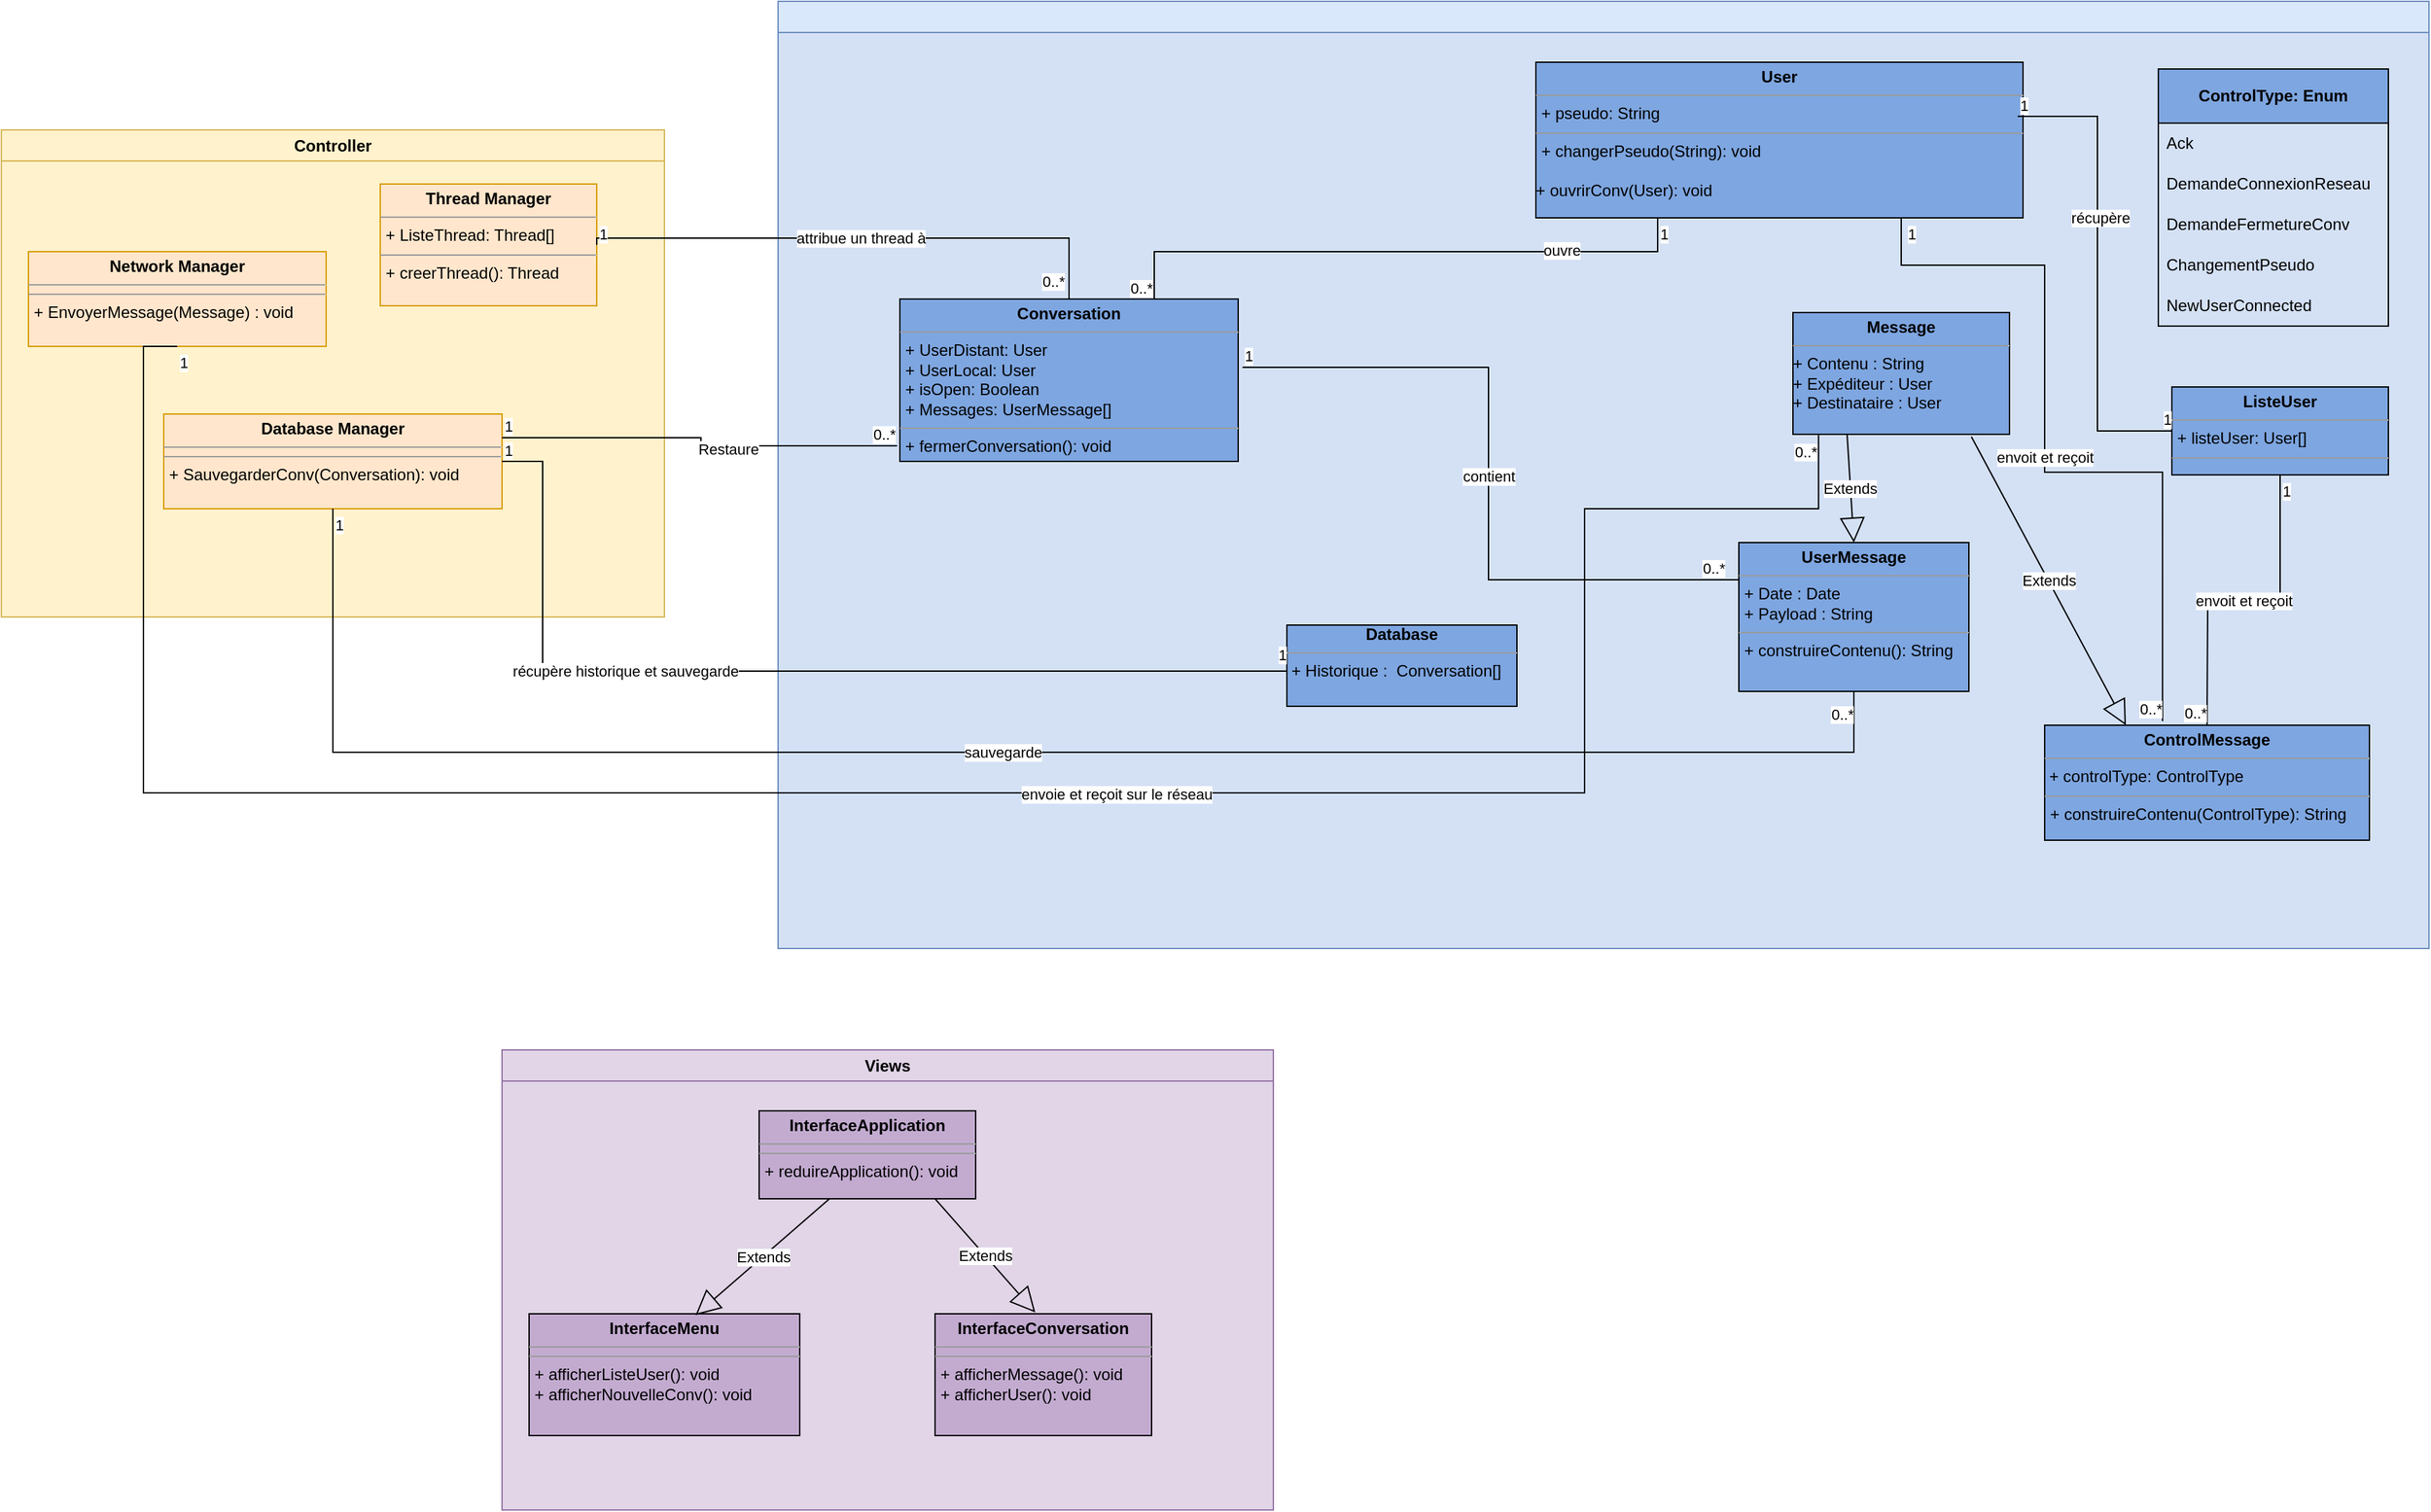 <mxfile version="20.5.3" type="github">
  <diagram id="C5RBs43oDa-KdzZeNtuy" name="Page-1">
    <mxGraphModel dx="2249" dy="1882" grid="1" gridSize="10" guides="1" tooltips="1" connect="1" arrows="1" fold="1" page="1" pageScale="1" pageWidth="827" pageHeight="1169" math="0" shadow="0">
      <root>
        <mxCell id="WIyWlLk6GJQsqaUBKTNV-0" />
        <mxCell id="WIyWlLk6GJQsqaUBKTNV-1" parent="WIyWlLk6GJQsqaUBKTNV-0" />
        <mxCell id="UPsKfftQwJRPj4qGPjUT-1" value="&lt;div&gt;Controller&lt;/div&gt;" style="swimlane;whiteSpace=wrap;html=1;fillColor=#fff2cc;strokeColor=#d6b656;gradientColor=none;swimlaneFillColor=#FFF2CC;" parent="WIyWlLk6GJQsqaUBKTNV-1" vertex="1">
          <mxGeometry x="-140" y="-230" width="490" height="360" as="geometry">
            <mxRectangle x="150" y="270" width="100" height="30" as="alternateBounds" />
          </mxGeometry>
        </mxCell>
        <mxCell id="UPsKfftQwJRPj4qGPjUT-6" value="&lt;p style=&quot;margin:0px;margin-top:4px;text-align:center;&quot;&gt;&lt;b&gt;Thread Manager&lt;br&gt;&lt;/b&gt;&lt;/p&gt;&lt;hr size=&quot;1&quot;&gt;&lt;p style=&quot;margin:0px;margin-left:4px;&quot;&gt;+ ListeThread: Thread[] &lt;br&gt;&lt;/p&gt;&lt;hr size=&quot;1&quot;&gt;&lt;p style=&quot;margin:0px;margin-left:4px;&quot;&gt;+ creerThread(): Thread&lt;br&gt;&lt;/p&gt;" style="verticalAlign=top;align=left;overflow=fill;fontSize=12;fontFamily=Helvetica;html=1;fillColor=#ffe6cc;strokeColor=#d79b00;" parent="UPsKfftQwJRPj4qGPjUT-1" vertex="1">
          <mxGeometry x="280" y="40" width="160" height="90" as="geometry" />
        </mxCell>
        <mxCell id="UPsKfftQwJRPj4qGPjUT-7" value="&lt;p style=&quot;margin:0px;margin-top:4px;text-align:center;&quot;&gt;&lt;b&gt;Database Manager&lt;br&gt;&lt;/b&gt;&lt;/p&gt;&lt;hr size=&quot;1&quot;&gt;&lt;hr size=&quot;1&quot;&gt;&lt;p style=&quot;margin:0px;margin-left:4px;&quot;&gt;+ SauvegarderConv(Conversation): void&lt;br&gt;&lt;/p&gt;" style="verticalAlign=top;align=left;overflow=fill;fontSize=12;fontFamily=Helvetica;html=1;fillColor=#ffe6cc;strokeColor=#d79b00;" parent="UPsKfftQwJRPj4qGPjUT-1" vertex="1">
          <mxGeometry x="120" y="210" width="250" height="70" as="geometry" />
        </mxCell>
        <mxCell id="UPsKfftQwJRPj4qGPjUT-5" value="&lt;p style=&quot;margin:0px;margin-top:4px;text-align:center;&quot;&gt;&lt;b&gt;Network Manager&lt;br&gt;&lt;/b&gt;&lt;/p&gt;&lt;hr size=&quot;1&quot;&gt;&lt;hr size=&quot;1&quot;&gt;&lt;p style=&quot;margin:0px;margin-left:4px;&quot;&gt;+ EnvoyerMessage(Message) : void&lt;br&gt;&lt;/p&gt;&lt;p style=&quot;margin:0px;margin-left:4px;&quot;&gt;&lt;br&gt;&lt;/p&gt;&lt;p style=&quot;margin:0px;margin-left:4px;&quot;&gt;&lt;br&gt;&lt;/p&gt;" style="verticalAlign=top;align=left;overflow=fill;fontSize=12;fontFamily=Helvetica;html=1;fillColor=#ffe6cc;strokeColor=#d79b00;" parent="UPsKfftQwJRPj4qGPjUT-1" vertex="1">
          <mxGeometry x="20" y="90" width="220" height="70" as="geometry" />
        </mxCell>
        <mxCell id="UPsKfftQwJRPj4qGPjUT-2" value="&lt;div&gt;Views&lt;/div&gt;" style="swimlane;whiteSpace=wrap;html=1;fillColor=#e1d5e7;strokeColor=#9673a6;swimlaneFillColor=#E1D5E7;" parent="WIyWlLk6GJQsqaUBKTNV-1" vertex="1">
          <mxGeometry x="230" y="450" width="570" height="340" as="geometry">
            <mxRectangle x="150" y="270" width="100" height="30" as="alternateBounds" />
          </mxGeometry>
        </mxCell>
        <mxCell id="UPsKfftQwJRPj4qGPjUT-47" value="&lt;p style=&quot;margin:0px;margin-top:4px;text-align:center;&quot;&gt;&lt;b&gt;InterfaceMenu&lt;/b&gt;&lt;br&gt;&lt;/p&gt;&lt;hr size=&quot;1&quot;&gt;&lt;hr size=&quot;1&quot;&gt;&lt;p style=&quot;margin:0px;margin-left:4px;&quot;&gt;+ afficherListeUser(): void&lt;/p&gt;&lt;p style=&quot;margin:0px;margin-left:4px;&quot;&gt;+ afficherNouvelleConv(): void&lt;br&gt;&lt;/p&gt;" style="verticalAlign=top;align=left;overflow=fill;fontSize=12;fontFamily=Helvetica;html=1;fillColor=#C3ABD0;" parent="UPsKfftQwJRPj4qGPjUT-2" vertex="1">
          <mxGeometry x="20" y="195" width="200" height="90" as="geometry" />
        </mxCell>
        <mxCell id="GiMUJ_xKoqUu7y3irece-8" value="&lt;p style=&quot;margin:0px;margin-top:4px;text-align:center;&quot;&gt;&lt;b&gt;InterfaceApplication&lt;/b&gt;&lt;/p&gt;&lt;hr size=&quot;1&quot;&gt;&lt;hr size=&quot;1&quot;&gt;&lt;p style=&quot;margin:0px;margin-left:4px;&quot;&gt;+ reduireApplication(): void &lt;br&gt;&lt;/p&gt;" style="verticalAlign=top;align=left;overflow=fill;fontSize=12;fontFamily=Helvetica;html=1;fillColor=#C3ABD0;" parent="UPsKfftQwJRPj4qGPjUT-2" vertex="1">
          <mxGeometry x="190" y="45" width="160" height="65" as="geometry" />
        </mxCell>
        <mxCell id="UPsKfftQwJRPj4qGPjUT-19" value="&lt;p style=&quot;margin:0px;margin-top:4px;text-align:center;&quot;&gt;&lt;b&gt;InterfaceConversation&lt;/b&gt;&lt;/p&gt;&lt;hr size=&quot;1&quot;&gt;&lt;hr size=&quot;1&quot;&gt;&lt;p style=&quot;margin:0px;margin-left:4px;&quot;&gt;+ afficherMessage(): void&lt;/p&gt;&lt;p style=&quot;margin:0px;margin-left:4px;&quot;&gt;+ afficherUser(): void &lt;br&gt;&lt;/p&gt;" style="verticalAlign=top;align=left;overflow=fill;fontSize=12;fontFamily=Helvetica;html=1;fillColor=#C3ABD0;" parent="UPsKfftQwJRPj4qGPjUT-2" vertex="1">
          <mxGeometry x="320" y="195" width="160" height="90" as="geometry" />
        </mxCell>
        <mxCell id="GiMUJ_xKoqUu7y3irece-9" value="Extends" style="endArrow=block;endSize=16;endFill=0;html=1;rounded=0;entryX=0.463;entryY=-0.011;entryDx=0;entryDy=0;exitX=0.914;exitY=1.019;exitDx=0;exitDy=0;exitPerimeter=0;entryPerimeter=0;" parent="UPsKfftQwJRPj4qGPjUT-2" target="UPsKfftQwJRPj4qGPjUT-19" edge="1">
          <mxGeometry width="160" relative="1" as="geometry">
            <mxPoint x="320.0" y="110" as="sourcePoint" />
            <mxPoint x="378.76" y="227.29" as="targetPoint" />
          </mxGeometry>
        </mxCell>
        <mxCell id="GiMUJ_xKoqUu7y3irece-10" value="Extends" style="endArrow=block;endSize=16;endFill=0;html=1;rounded=0;entryX=0.615;entryY=0.011;entryDx=0;entryDy=0;entryPerimeter=0;exitX=0.325;exitY=1;exitDx=0;exitDy=0;exitPerimeter=0;" parent="UPsKfftQwJRPj4qGPjUT-2" source="GiMUJ_xKoqUu7y3irece-8" target="UPsKfftQwJRPj4qGPjUT-47" edge="1">
          <mxGeometry width="160" relative="1" as="geometry">
            <mxPoint x="230" y="115" as="sourcePoint" />
            <mxPoint x="404.08" y="204.01" as="targetPoint" />
          </mxGeometry>
        </mxCell>
        <mxCell id="UPsKfftQwJRPj4qGPjUT-3" value="&lt;br/&gt;" style="swimlane;whiteSpace=wrap;html=1;fillColor=#dae8fc;strokeColor=#6c8ebf;swimlaneFillColor=#D4E1F5;" parent="WIyWlLk6GJQsqaUBKTNV-1" vertex="1">
          <mxGeometry x="434" y="-325" width="1220" height="700" as="geometry">
            <mxRectangle x="150" y="270" width="100" height="30" as="alternateBounds" />
          </mxGeometry>
        </mxCell>
        <mxCell id="UPsKfftQwJRPj4qGPjUT-9" value="&lt;p style=&quot;margin:0px;margin-top:4px;text-align:center;&quot;&gt;&lt;b&gt;Message&lt;/b&gt;&lt;br&gt;&lt;/p&gt;&lt;hr size=&quot;1&quot;&gt;&lt;div&gt;+ Contenu : String &lt;br&gt;&lt;/div&gt;&lt;div&gt;+ Expéditeur : User&lt;/div&gt;&lt;div&gt;+ Destinataire : User&lt;br&gt;&lt;/div&gt;" style="verticalAlign=top;align=left;overflow=fill;fontSize=12;fontFamily=Helvetica;html=1;fillColor=#7EA6E0;" parent="UPsKfftQwJRPj4qGPjUT-3" vertex="1">
          <mxGeometry x="750" y="230" width="160" height="90" as="geometry" />
        </mxCell>
        <mxCell id="UPsKfftQwJRPj4qGPjUT-10" value="&lt;p style=&quot;margin:0px;margin-top:4px;text-align:center;&quot;&gt;&lt;b&gt;Conversation&lt;/b&gt;&lt;/p&gt;&lt;hr size=&quot;1&quot;&gt;&lt;p style=&quot;margin:0px;margin-left:4px;&quot;&gt;+ UserDistant: User&lt;/p&gt;&lt;p style=&quot;margin:0px;margin-left:4px;&quot;&gt;+ UserLocal: User&lt;br&gt;&lt;/p&gt;&lt;p style=&quot;margin:0px;margin-left:4px;&quot;&gt;+ isOpen: Boolean&lt;/p&gt;&lt;p style=&quot;margin:0px;margin-left:4px;&quot;&gt;+ Messages: UserMessage[]&lt;br&gt;&lt;/p&gt;&lt;hr size=&quot;1&quot;&gt;&lt;p style=&quot;margin:0px;margin-left:4px;&quot;&gt;+ fermerConversation(): void&lt;/p&gt;" style="verticalAlign=top;align=left;overflow=fill;fontSize=12;fontFamily=Helvetica;html=1;fillColor=#7EA6E0;" parent="UPsKfftQwJRPj4qGPjUT-3" vertex="1">
          <mxGeometry x="90" y="220" width="250" height="120" as="geometry" />
        </mxCell>
        <mxCell id="UPsKfftQwJRPj4qGPjUT-13" value="contient" style="endArrow=none;html=1;edgeStyle=orthogonalEdgeStyle;rounded=0;entryX=0;entryY=0.25;entryDx=0;entryDy=0;exitX=1.013;exitY=0.421;exitDx=0;exitDy=0;exitPerimeter=0;" parent="UPsKfftQwJRPj4qGPjUT-3" source="UPsKfftQwJRPj4qGPjUT-10" target="UPsKfftQwJRPj4qGPjUT-35" edge="1">
          <mxGeometry relative="1" as="geometry">
            <mxPoint x="170" y="94.5" as="sourcePoint" />
            <mxPoint x="330" y="94.5" as="targetPoint" />
          </mxGeometry>
        </mxCell>
        <mxCell id="UPsKfftQwJRPj4qGPjUT-14" value="1" style="edgeLabel;resizable=0;html=1;align=left;verticalAlign=bottom;" parent="UPsKfftQwJRPj4qGPjUT-13" connectable="0" vertex="1">
          <mxGeometry x="-1" relative="1" as="geometry" />
        </mxCell>
        <mxCell id="UPsKfftQwJRPj4qGPjUT-15" value="&lt;div&gt;0..*&lt;/div&gt;" style="edgeLabel;resizable=0;html=1;align=right;verticalAlign=bottom;" parent="UPsKfftQwJRPj4qGPjUT-13" connectable="0" vertex="1">
          <mxGeometry x="1" relative="1" as="geometry">
            <mxPoint x="-10" as="offset" />
          </mxGeometry>
        </mxCell>
        <mxCell id="UPsKfftQwJRPj4qGPjUT-20" value="&lt;p style=&quot;margin:0px;margin-top:4px;text-align:center;&quot;&gt;&lt;b&gt;User&lt;/b&gt;&lt;/p&gt;&lt;hr size=&quot;1&quot;&gt;&lt;p style=&quot;margin:0px;margin-left:4px;&quot;&gt;+ pseudo: String&lt;/p&gt;&lt;hr size=&quot;1&quot;&gt;&lt;p style=&quot;margin:0px;margin-left:4px;&quot;&gt;+ changerPseudo(String): void&lt;br&gt;&lt;/p&gt;&lt;div&gt;&lt;br&gt;&lt;/div&gt;&lt;div&gt;+ ouvrirConv(User): void&lt;/div&gt;" style="verticalAlign=top;align=left;overflow=fill;fontSize=12;fontFamily=Helvetica;html=1;fillColor=#7EA6E0;" parent="UPsKfftQwJRPj4qGPjUT-3" vertex="1">
          <mxGeometry x="560" y="45" width="360" height="115" as="geometry" />
        </mxCell>
        <mxCell id="UPsKfftQwJRPj4qGPjUT-26" value="" style="endArrow=none;html=1;edgeStyle=orthogonalEdgeStyle;rounded=0;entryX=0.75;entryY=0;entryDx=0;entryDy=0;exitX=0.25;exitY=1;exitDx=0;exitDy=0;" parent="UPsKfftQwJRPj4qGPjUT-3" source="UPsKfftQwJRPj4qGPjUT-20" target="UPsKfftQwJRPj4qGPjUT-10" edge="1">
          <mxGeometry relative="1" as="geometry">
            <mxPoint x="270" y="240" as="sourcePoint" />
            <mxPoint x="430" y="240" as="targetPoint" />
            <Array as="points">
              <mxPoint x="650" y="185" />
              <mxPoint x="278" y="185" />
              <mxPoint x="278" y="220" />
            </Array>
          </mxGeometry>
        </mxCell>
        <mxCell id="UPsKfftQwJRPj4qGPjUT-27" value="1" style="edgeLabel;resizable=0;html=1;align=left;verticalAlign=bottom;" parent="UPsKfftQwJRPj4qGPjUT-26" connectable="0" vertex="1">
          <mxGeometry x="-1" relative="1" as="geometry">
            <mxPoint y="20" as="offset" />
          </mxGeometry>
        </mxCell>
        <mxCell id="UPsKfftQwJRPj4qGPjUT-28" value="0..*" style="edgeLabel;resizable=0;html=1;align=right;verticalAlign=bottom;" parent="UPsKfftQwJRPj4qGPjUT-26" connectable="0" vertex="1">
          <mxGeometry x="1" relative="1" as="geometry" />
        </mxCell>
        <mxCell id="UPsKfftQwJRPj4qGPjUT-29" value="ouvre" style="edgeLabel;html=1;align=center;verticalAlign=middle;resizable=0;points=[];" parent="UPsKfftQwJRPj4qGPjUT-26" vertex="1" connectable="0">
          <mxGeometry x="-0.557" y="-2" relative="1" as="geometry">
            <mxPoint y="1" as="offset" />
          </mxGeometry>
        </mxCell>
        <mxCell id="UPsKfftQwJRPj4qGPjUT-35" value="&lt;p style=&quot;margin:0px;margin-top:4px;text-align:center;&quot;&gt;&lt;b&gt;UserMessage&lt;/b&gt;&lt;br&gt;&lt;/p&gt;&lt;hr size=&quot;1&quot;&gt;&lt;p style=&quot;margin:0px;margin-left:4px;&quot;&gt;+ Date : Date &lt;br&gt;&lt;/p&gt;&lt;p style=&quot;margin:0px;margin-left:4px;&quot;&gt;+ Payload : String&lt;/p&gt;&lt;hr size=&quot;1&quot;&gt;&lt;p style=&quot;margin:0px;margin-left:4px;&quot;&gt;+ construireContenu(): String&lt;br&gt;&lt;/p&gt;" style="verticalAlign=top;align=left;overflow=fill;fontSize=12;fontFamily=Helvetica;html=1;fillColor=#7EA6E0;" parent="UPsKfftQwJRPj4qGPjUT-3" vertex="1">
          <mxGeometry x="710" y="400" width="170" height="110" as="geometry" />
        </mxCell>
        <mxCell id="UPsKfftQwJRPj4qGPjUT-36" value="Extends" style="endArrow=block;endSize=16;endFill=0;html=1;rounded=0;entryX=0.5;entryY=0;entryDx=0;entryDy=0;exitX=0.25;exitY=1;exitDx=0;exitDy=0;" parent="UPsKfftQwJRPj4qGPjUT-3" source="UPsKfftQwJRPj4qGPjUT-9" target="UPsKfftQwJRPj4qGPjUT-35" edge="1">
          <mxGeometry width="160" relative="1" as="geometry">
            <mxPoint x="380" y="220" as="sourcePoint" />
            <mxPoint x="540" y="220" as="targetPoint" />
          </mxGeometry>
        </mxCell>
        <mxCell id="UPsKfftQwJRPj4qGPjUT-40" value="&lt;p style=&quot;margin:0px;margin-top:4px;text-align:center;&quot;&gt;&lt;b&gt;ControlMessage&lt;/b&gt;&lt;br&gt;&lt;/p&gt;&lt;hr size=&quot;1&quot;&gt;&amp;nbsp;+ controlType: ControlType&lt;br&gt;&lt;hr size=&quot;1&quot;&gt;&lt;p style=&quot;margin:0px;margin-left:4px;&quot;&gt;+ construireContenu(ControlType): String&lt;br&gt;&lt;/p&gt;" style="verticalAlign=top;align=left;overflow=fill;fontSize=12;fontFamily=Helvetica;html=1;fillColor=#7EA6E0;" parent="UPsKfftQwJRPj4qGPjUT-3" vertex="1">
          <mxGeometry x="936" y="535" width="240" height="85" as="geometry" />
        </mxCell>
        <mxCell id="UPsKfftQwJRPj4qGPjUT-41" value="&lt;b&gt;ControlType: Enum&lt;/b&gt;" style="swimlane;fontStyle=0;childLayout=stackLayout;horizontal=1;startSize=40;horizontalStack=0;resizeParent=1;resizeParentMax=0;resizeLast=0;collapsible=1;marginBottom=0;whiteSpace=wrap;html=1;fillColor=#7EA6E0;" parent="UPsKfftQwJRPj4qGPjUT-3" vertex="1">
          <mxGeometry x="1020" y="50" width="170" height="190" as="geometry" />
        </mxCell>
        <mxCell id="UPsKfftQwJRPj4qGPjUT-42" value="Ack " style="text;strokeColor=none;fillColor=none;align=left;verticalAlign=middle;spacingLeft=4;spacingRight=4;overflow=hidden;points=[[0,0.5],[1,0.5]];portConstraint=eastwest;rotatable=0;whiteSpace=wrap;html=1;" parent="UPsKfftQwJRPj4qGPjUT-41" vertex="1">
          <mxGeometry y="40" width="170" height="30" as="geometry" />
        </mxCell>
        <mxCell id="UPsKfftQwJRPj4qGPjUT-43" value="DemandeConnexionReseau" style="text;strokeColor=none;fillColor=none;align=left;verticalAlign=middle;spacingLeft=4;spacingRight=4;overflow=hidden;points=[[0,0.5],[1,0.5]];portConstraint=eastwest;rotatable=0;whiteSpace=wrap;html=1;" parent="UPsKfftQwJRPj4qGPjUT-41" vertex="1">
          <mxGeometry y="70" width="170" height="30" as="geometry" />
        </mxCell>
        <mxCell id="UPsKfftQwJRPj4qGPjUT-44" value="DemandeFermetureConv" style="text;strokeColor=none;fillColor=none;align=left;verticalAlign=middle;spacingLeft=4;spacingRight=4;overflow=hidden;points=[[0,0.5],[1,0.5]];portConstraint=eastwest;rotatable=0;whiteSpace=wrap;html=1;" parent="UPsKfftQwJRPj4qGPjUT-41" vertex="1">
          <mxGeometry y="100" width="170" height="30" as="geometry" />
        </mxCell>
        <mxCell id="UPsKfftQwJRPj4qGPjUT-65" value="ChangementPseudo" style="text;strokeColor=none;fillColor=none;align=left;verticalAlign=middle;spacingLeft=4;spacingRight=4;overflow=hidden;points=[[0,0.5],[1,0.5]];portConstraint=eastwest;rotatable=0;whiteSpace=wrap;html=1;" parent="UPsKfftQwJRPj4qGPjUT-41" vertex="1">
          <mxGeometry y="130" width="170" height="30" as="geometry" />
        </mxCell>
        <mxCell id="GiMUJ_xKoqUu7y3irece-7" value="NewUserConnected" style="text;strokeColor=none;fillColor=none;align=left;verticalAlign=middle;spacingLeft=4;spacingRight=4;overflow=hidden;points=[[0,0.5],[1,0.5]];portConstraint=eastwest;rotatable=0;whiteSpace=wrap;html=1;" parent="UPsKfftQwJRPj4qGPjUT-41" vertex="1">
          <mxGeometry y="160" width="170" height="30" as="geometry" />
        </mxCell>
        <mxCell id="UPsKfftQwJRPj4qGPjUT-45" value="Extends" style="endArrow=block;endSize=16;endFill=0;html=1;rounded=0;entryX=0.25;entryY=0;entryDx=0;entryDy=0;exitX=0.824;exitY=1.019;exitDx=0;exitDy=0;exitPerimeter=0;" parent="UPsKfftQwJRPj4qGPjUT-3" source="UPsKfftQwJRPj4qGPjUT-9" target="UPsKfftQwJRPj4qGPjUT-40" edge="1">
          <mxGeometry width="160" relative="1" as="geometry">
            <mxPoint x="750" y="415" as="sourcePoint" />
            <mxPoint x="748.76" y="247.29" as="targetPoint" />
          </mxGeometry>
        </mxCell>
        <mxCell id="UPsKfftQwJRPj4qGPjUT-48" value="&lt;div align=&quot;center&quot;&gt;&lt;b&gt;Database&lt;/b&gt;&lt;br&gt;&lt;/div&gt;&lt;hr size=&quot;1&quot;&gt;&amp;nbsp;+ Historique :&amp;nbsp; Conversation[]&lt;br&gt;&lt;p style=&quot;margin:0px;margin-left:4px;&quot;&gt;&lt;br&gt;&lt;/p&gt;" style="verticalAlign=top;align=left;overflow=fill;fontSize=12;fontFamily=Helvetica;html=1;fillColor=#7EA6E0;" parent="UPsKfftQwJRPj4qGPjUT-3" vertex="1">
          <mxGeometry x="376" y="461" width="170" height="60" as="geometry" />
        </mxCell>
        <mxCell id="UPsKfftQwJRPj4qGPjUT-67" value="&lt;p style=&quot;margin:0px;margin-top:4px;text-align:center;&quot;&gt;&lt;b&gt;ListeUser&lt;/b&gt;&lt;br&gt;&lt;/p&gt;&lt;hr size=&quot;1&quot;&gt;&lt;p style=&quot;margin:0px;margin-left:4px;&quot;&gt;+ listeUser: User[]&lt;br&gt;&lt;/p&gt;&lt;hr size=&quot;1&quot;&gt;&lt;p style=&quot;margin:0px;margin-left:4px;&quot;&gt;&lt;br&gt;&lt;/p&gt;" style="verticalAlign=top;align=left;overflow=fill;fontSize=12;fontFamily=Helvetica;html=1;fillColor=#7EA6E0;" parent="UPsKfftQwJRPj4qGPjUT-3" vertex="1">
          <mxGeometry x="1030" y="285" width="160" height="65" as="geometry" />
        </mxCell>
        <mxCell id="GiMUJ_xKoqUu7y3irece-11" value="envoit et reçoit" style="endArrow=none;html=1;edgeStyle=orthogonalEdgeStyle;rounded=0;exitX=0.75;exitY=1;exitDx=0;exitDy=0;entryX=0.363;entryY=-0.035;entryDx=0;entryDy=0;entryPerimeter=0;" parent="UPsKfftQwJRPj4qGPjUT-3" source="UPsKfftQwJRPj4qGPjUT-20" target="UPsKfftQwJRPj4qGPjUT-40" edge="1">
          <mxGeometry relative="1" as="geometry">
            <mxPoint x="660" y="240" as="sourcePoint" />
            <mxPoint x="1026" y="485" as="targetPoint" />
            <Array as="points">
              <mxPoint x="830" y="195" />
              <mxPoint x="936" y="195" />
              <mxPoint x="936" y="348" />
              <mxPoint x="1023" y="348" />
            </Array>
          </mxGeometry>
        </mxCell>
        <mxCell id="GiMUJ_xKoqUu7y3irece-12" value="1" style="edgeLabel;resizable=0;html=1;align=left;verticalAlign=bottom;" parent="GiMUJ_xKoqUu7y3irece-11" connectable="0" vertex="1">
          <mxGeometry x="-1" relative="1" as="geometry">
            <mxPoint x="3" y="20" as="offset" />
          </mxGeometry>
        </mxCell>
        <mxCell id="GiMUJ_xKoqUu7y3irece-13" value="&lt;div&gt;0..*&lt;/div&gt;" style="edgeLabel;resizable=0;html=1;align=right;verticalAlign=bottom;" parent="GiMUJ_xKoqUu7y3irece-11" connectable="0" vertex="1">
          <mxGeometry x="1" relative="1" as="geometry" />
        </mxCell>
        <mxCell id="GiMUJ_xKoqUu7y3irece-15" value="envoit et reçoit" style="endArrow=none;html=1;edgeStyle=orthogonalEdgeStyle;rounded=0;exitX=0.5;exitY=1;exitDx=0;exitDy=0;" parent="UPsKfftQwJRPj4qGPjUT-3" source="UPsKfftQwJRPj4qGPjUT-67" edge="1">
          <mxGeometry relative="1" as="geometry">
            <mxPoint x="576" y="415" as="sourcePoint" />
            <mxPoint x="1056" y="535" as="targetPoint" />
          </mxGeometry>
        </mxCell>
        <mxCell id="GiMUJ_xKoqUu7y3irece-16" value="1" style="edgeLabel;resizable=0;html=1;align=left;verticalAlign=bottom;" parent="GiMUJ_xKoqUu7y3irece-15" connectable="0" vertex="1">
          <mxGeometry x="-1" relative="1" as="geometry">
            <mxPoint y="20" as="offset" />
          </mxGeometry>
        </mxCell>
        <mxCell id="GiMUJ_xKoqUu7y3irece-17" value="0..*" style="edgeLabel;resizable=0;html=1;align=right;verticalAlign=bottom;" parent="GiMUJ_xKoqUu7y3irece-15" connectable="0" vertex="1">
          <mxGeometry x="1" relative="1" as="geometry" />
        </mxCell>
        <mxCell id="4_mzQuEW0lg58dezS10a-0" value="" style="endArrow=none;html=1;edgeStyle=orthogonalEdgeStyle;rounded=0;entryX=0;entryY=0.5;entryDx=0;entryDy=0;exitX=0.989;exitY=0.348;exitDx=0;exitDy=0;exitPerimeter=0;" parent="UPsKfftQwJRPj4qGPjUT-3" source="UPsKfftQwJRPj4qGPjUT-20" target="UPsKfftQwJRPj4qGPjUT-67" edge="1">
          <mxGeometry relative="1" as="geometry">
            <mxPoint x="826" y="315" as="sourcePoint" />
            <mxPoint x="986" y="315" as="targetPoint" />
          </mxGeometry>
        </mxCell>
        <mxCell id="4_mzQuEW0lg58dezS10a-1" value="1" style="edgeLabel;resizable=0;html=1;align=left;verticalAlign=bottom;" parent="4_mzQuEW0lg58dezS10a-0" connectable="0" vertex="1">
          <mxGeometry x="-1" relative="1" as="geometry" />
        </mxCell>
        <mxCell id="4_mzQuEW0lg58dezS10a-2" value="1" style="edgeLabel;resizable=0;html=1;align=right;verticalAlign=bottom;" parent="4_mzQuEW0lg58dezS10a-0" connectable="0" vertex="1">
          <mxGeometry x="1" relative="1" as="geometry" />
        </mxCell>
        <mxCell id="4_mzQuEW0lg58dezS10a-3" value="récupère" style="edgeLabel;html=1;align=center;verticalAlign=middle;resizable=0;points=[];" parent="4_mzQuEW0lg58dezS10a-0" vertex="1" connectable="0">
          <mxGeometry x="-0.227" y="2" relative="1" as="geometry">
            <mxPoint as="offset" />
          </mxGeometry>
        </mxCell>
        <mxCell id="UPsKfftQwJRPj4qGPjUT-16" value="attribue un thread à" style="endArrow=none;html=1;edgeStyle=orthogonalEdgeStyle;rounded=0;exitX=1;exitY=0.5;exitDx=0;exitDy=0;entryX=0.5;entryY=0;entryDx=0;entryDy=0;" parent="WIyWlLk6GJQsqaUBKTNV-1" source="UPsKfftQwJRPj4qGPjUT-6" target="UPsKfftQwJRPj4qGPjUT-10" edge="1">
          <mxGeometry relative="1" as="geometry">
            <mxPoint x="630" y="300" as="sourcePoint" />
            <mxPoint x="663" y="70" as="targetPoint" />
            <Array as="points">
              <mxPoint x="300" y="-150" />
              <mxPoint x="649" y="-150" />
            </Array>
          </mxGeometry>
        </mxCell>
        <mxCell id="UPsKfftQwJRPj4qGPjUT-17" value="1" style="edgeLabel;resizable=0;html=1;align=left;verticalAlign=bottom;" parent="UPsKfftQwJRPj4qGPjUT-16" connectable="0" vertex="1">
          <mxGeometry x="-1" relative="1" as="geometry" />
        </mxCell>
        <mxCell id="UPsKfftQwJRPj4qGPjUT-18" value="0..*" style="edgeLabel;resizable=0;html=1;align=right;verticalAlign=bottom;" parent="UPsKfftQwJRPj4qGPjUT-16" connectable="0" vertex="1">
          <mxGeometry x="1" relative="1" as="geometry">
            <mxPoint x="-3" y="-5" as="offset" />
          </mxGeometry>
        </mxCell>
        <mxCell id="UPsKfftQwJRPj4qGPjUT-30" value="" style="endArrow=none;html=1;edgeStyle=orthogonalEdgeStyle;rounded=0;entryX=0.118;entryY=1.007;entryDx=0;entryDy=0;exitX=0.5;exitY=1;exitDx=0;exitDy=0;entryPerimeter=0;" parent="WIyWlLk6GJQsqaUBKTNV-1" source="UPsKfftQwJRPj4qGPjUT-5" target="UPsKfftQwJRPj4qGPjUT-9" edge="1">
          <mxGeometry relative="1" as="geometry">
            <mxPoint x="480" y="410" as="sourcePoint" />
            <mxPoint x="640" y="410" as="targetPoint" />
            <Array as="points">
              <mxPoint x="-35" y="260" />
              <mxPoint x="1030" y="260" />
              <mxPoint x="1030" y="50" />
              <mxPoint x="1203" y="50" />
            </Array>
          </mxGeometry>
        </mxCell>
        <mxCell id="UPsKfftQwJRPj4qGPjUT-31" value="1" style="edgeLabel;resizable=0;html=1;align=left;verticalAlign=bottom;" parent="UPsKfftQwJRPj4qGPjUT-30" connectable="0" vertex="1">
          <mxGeometry x="-1" relative="1" as="geometry">
            <mxPoint y="20" as="offset" />
          </mxGeometry>
        </mxCell>
        <mxCell id="UPsKfftQwJRPj4qGPjUT-32" value="0..*" style="edgeLabel;resizable=0;html=1;align=right;verticalAlign=bottom;" parent="UPsKfftQwJRPj4qGPjUT-30" connectable="0" vertex="1">
          <mxGeometry x="1" relative="1" as="geometry">
            <mxPoint y="21" as="offset" />
          </mxGeometry>
        </mxCell>
        <mxCell id="UPsKfftQwJRPj4qGPjUT-33" value="envoie et reçoit sur le réseau" style="edgeLabel;html=1;align=center;verticalAlign=middle;resizable=0;points=[];" parent="UPsKfftQwJRPj4qGPjUT-30" vertex="1" connectable="0">
          <mxGeometry x="0.156" y="-1" relative="1" as="geometry">
            <mxPoint as="offset" />
          </mxGeometry>
        </mxCell>
        <mxCell id="UPsKfftQwJRPj4qGPjUT-49" value="" style="endArrow=none;html=1;edgeStyle=orthogonalEdgeStyle;rounded=0;entryX=0;entryY=0.5;entryDx=0;entryDy=0;exitX=1;exitY=0.5;exitDx=0;exitDy=0;" parent="WIyWlLk6GJQsqaUBKTNV-1" source="UPsKfftQwJRPj4qGPjUT-7" target="UPsKfftQwJRPj4qGPjUT-48" edge="1">
          <mxGeometry relative="1" as="geometry">
            <mxPoint x="410" y="90" as="sourcePoint" />
            <mxPoint x="570" y="90" as="targetPoint" />
            <Array as="points">
              <mxPoint x="260" y="15" />
              <mxPoint x="260" y="170" />
              <mxPoint x="810" y="170" />
            </Array>
          </mxGeometry>
        </mxCell>
        <mxCell id="UPsKfftQwJRPj4qGPjUT-50" value="1" style="edgeLabel;resizable=0;html=1;align=left;verticalAlign=bottom;" parent="UPsKfftQwJRPj4qGPjUT-49" connectable="0" vertex="1">
          <mxGeometry x="-1" relative="1" as="geometry" />
        </mxCell>
        <mxCell id="UPsKfftQwJRPj4qGPjUT-51" value="1" style="edgeLabel;resizable=0;html=1;align=right;verticalAlign=bottom;" parent="UPsKfftQwJRPj4qGPjUT-49" connectable="0" vertex="1">
          <mxGeometry x="1" relative="1" as="geometry" />
        </mxCell>
        <mxCell id="UPsKfftQwJRPj4qGPjUT-52" value="récupère historique et sauvegarde" style="edgeLabel;html=1;align=center;verticalAlign=middle;resizable=0;points=[];" parent="UPsKfftQwJRPj4qGPjUT-49" vertex="1" connectable="0">
          <mxGeometry x="-0.334" relative="1" as="geometry">
            <mxPoint as="offset" />
          </mxGeometry>
        </mxCell>
        <mxCell id="UPsKfftQwJRPj4qGPjUT-53" value="" style="endArrow=none;html=1;edgeStyle=orthogonalEdgeStyle;rounded=0;exitX=1;exitY=0.25;exitDx=0;exitDy=0;entryX=-0.008;entryY=0.904;entryDx=0;entryDy=0;entryPerimeter=0;" parent="WIyWlLk6GJQsqaUBKTNV-1" source="UPsKfftQwJRPj4qGPjUT-7" target="UPsKfftQwJRPj4qGPjUT-10" edge="1">
          <mxGeometry relative="1" as="geometry">
            <mxPoint x="620" y="-130" as="sourcePoint" />
            <mxPoint x="780" y="-130" as="targetPoint" />
          </mxGeometry>
        </mxCell>
        <mxCell id="UPsKfftQwJRPj4qGPjUT-54" value="1" style="edgeLabel;resizable=0;html=1;align=left;verticalAlign=bottom;" parent="UPsKfftQwJRPj4qGPjUT-53" connectable="0" vertex="1">
          <mxGeometry x="-1" relative="1" as="geometry" />
        </mxCell>
        <mxCell id="UPsKfftQwJRPj4qGPjUT-55" value="0..*" style="edgeLabel;resizable=0;html=1;align=right;verticalAlign=bottom;" parent="UPsKfftQwJRPj4qGPjUT-53" connectable="0" vertex="1">
          <mxGeometry x="1" relative="1" as="geometry" />
        </mxCell>
        <mxCell id="UPsKfftQwJRPj4qGPjUT-56" value="Restaure" style="edgeLabel;html=1;align=center;verticalAlign=middle;resizable=0;points=[];" parent="UPsKfftQwJRPj4qGPjUT-53" vertex="1" connectable="0">
          <mxGeometry x="0.159" y="-2" relative="1" as="geometry">
            <mxPoint as="offset" />
          </mxGeometry>
        </mxCell>
        <mxCell id="SIAMkjv2Gq026-A7u568-5" value="sauvegarde" style="endArrow=none;html=1;edgeStyle=orthogonalEdgeStyle;rounded=0;exitX=0.5;exitY=1;exitDx=0;exitDy=0;entryX=0.5;entryY=1;entryDx=0;entryDy=0;" edge="1" parent="WIyWlLk6GJQsqaUBKTNV-1" source="UPsKfftQwJRPj4qGPjUT-7" target="UPsKfftQwJRPj4qGPjUT-35">
          <mxGeometry relative="1" as="geometry">
            <mxPoint x="470" y="120" as="sourcePoint" />
            <mxPoint x="630" y="120" as="targetPoint" />
            <Array as="points">
              <mxPoint x="105" y="230" />
              <mxPoint x="1229" y="230" />
            </Array>
          </mxGeometry>
        </mxCell>
        <mxCell id="SIAMkjv2Gq026-A7u568-6" value="1" style="edgeLabel;resizable=0;html=1;align=left;verticalAlign=bottom;" connectable="0" vertex="1" parent="SIAMkjv2Gq026-A7u568-5">
          <mxGeometry x="-1" relative="1" as="geometry">
            <mxPoint y="20" as="offset" />
          </mxGeometry>
        </mxCell>
        <mxCell id="SIAMkjv2Gq026-A7u568-7" value="0..*" style="edgeLabel;resizable=0;html=1;align=right;verticalAlign=bottom;" connectable="0" vertex="1" parent="SIAMkjv2Gq026-A7u568-5">
          <mxGeometry x="1" relative="1" as="geometry">
            <mxPoint y="25" as="offset" />
          </mxGeometry>
        </mxCell>
      </root>
    </mxGraphModel>
  </diagram>
</mxfile>
